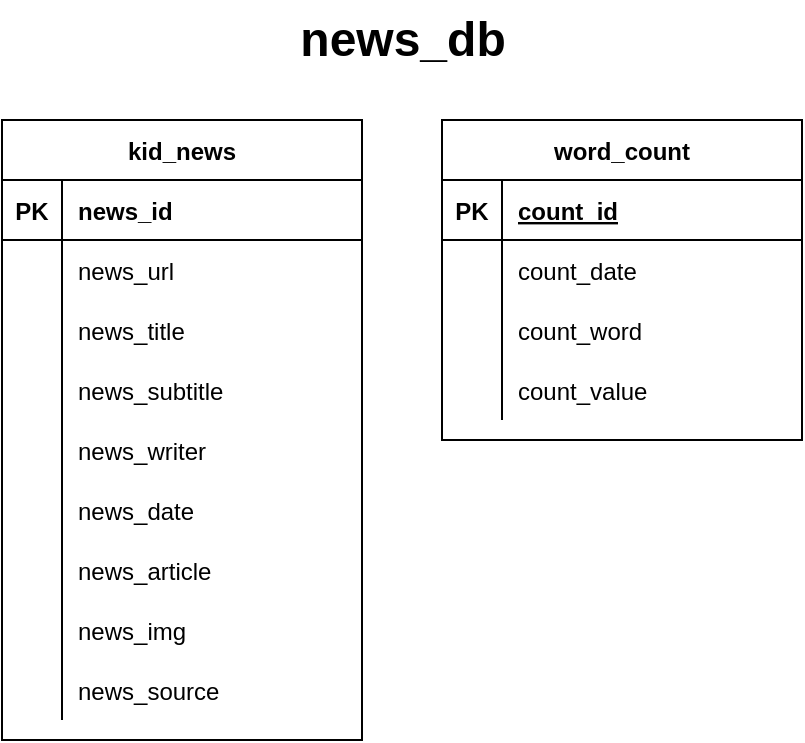 <mxfile version="16.5.6"><diagram id="rDD1hT0bPQsZpChjl3hB" name="Page-1"><mxGraphModel dx="1095" dy="770" grid="0" gridSize="10" guides="1" tooltips="1" connect="1" arrows="1" fold="1" page="1" pageScale="1" pageWidth="827" pageHeight="1169" math="0" shadow="0"><root><mxCell id="0"/><mxCell id="1" parent="0"/><mxCell id="wgizxLJCUUWPp1x4Cr-F-1" value="kid_news" style="shape=table;startSize=30;container=1;collapsible=1;childLayout=tableLayout;fixedRows=1;rowLines=0;fontStyle=1;align=center;resizeLast=1;" vertex="1" parent="1"><mxGeometry x="180" y="260" width="180" height="310" as="geometry"/></mxCell><mxCell id="wgizxLJCUUWPp1x4Cr-F-2" value="" style="shape=tableRow;horizontal=0;startSize=0;swimlaneHead=0;swimlaneBody=0;fillColor=none;collapsible=0;dropTarget=0;points=[[0,0.5],[1,0.5]];portConstraint=eastwest;top=0;left=0;right=0;bottom=1;" vertex="1" parent="wgizxLJCUUWPp1x4Cr-F-1"><mxGeometry y="30" width="180" height="30" as="geometry"/></mxCell><mxCell id="wgizxLJCUUWPp1x4Cr-F-3" value="PK" style="shape=partialRectangle;connectable=0;fillColor=none;top=0;left=0;bottom=0;right=0;fontStyle=1;overflow=hidden;" vertex="1" parent="wgizxLJCUUWPp1x4Cr-F-2"><mxGeometry width="30" height="30" as="geometry"><mxRectangle width="30" height="30" as="alternateBounds"/></mxGeometry></mxCell><mxCell id="wgizxLJCUUWPp1x4Cr-F-4" value="news_id" style="shape=partialRectangle;connectable=0;fillColor=none;top=0;left=0;bottom=0;right=0;align=left;spacingLeft=6;fontStyle=1;overflow=hidden;" vertex="1" parent="wgizxLJCUUWPp1x4Cr-F-2"><mxGeometry x="30" width="150" height="30" as="geometry"><mxRectangle width="150" height="30" as="alternateBounds"/></mxGeometry></mxCell><mxCell id="wgizxLJCUUWPp1x4Cr-F-5" value="" style="shape=tableRow;horizontal=0;startSize=0;swimlaneHead=0;swimlaneBody=0;fillColor=none;collapsible=0;dropTarget=0;points=[[0,0.5],[1,0.5]];portConstraint=eastwest;top=0;left=0;right=0;bottom=0;" vertex="1" parent="wgizxLJCUUWPp1x4Cr-F-1"><mxGeometry y="60" width="180" height="30" as="geometry"/></mxCell><mxCell id="wgizxLJCUUWPp1x4Cr-F-6" value="" style="shape=partialRectangle;connectable=0;fillColor=none;top=0;left=0;bottom=0;right=0;editable=1;overflow=hidden;" vertex="1" parent="wgizxLJCUUWPp1x4Cr-F-5"><mxGeometry width="30" height="30" as="geometry"><mxRectangle width="30" height="30" as="alternateBounds"/></mxGeometry></mxCell><mxCell id="wgizxLJCUUWPp1x4Cr-F-7" value="news_url" style="shape=partialRectangle;connectable=0;fillColor=none;top=0;left=0;bottom=0;right=0;align=left;spacingLeft=6;overflow=hidden;" vertex="1" parent="wgizxLJCUUWPp1x4Cr-F-5"><mxGeometry x="30" width="150" height="30" as="geometry"><mxRectangle width="150" height="30" as="alternateBounds"/></mxGeometry></mxCell><mxCell id="wgizxLJCUUWPp1x4Cr-F-8" value="" style="shape=tableRow;horizontal=0;startSize=0;swimlaneHead=0;swimlaneBody=0;fillColor=none;collapsible=0;dropTarget=0;points=[[0,0.5],[1,0.5]];portConstraint=eastwest;top=0;left=0;right=0;bottom=0;" vertex="1" parent="wgizxLJCUUWPp1x4Cr-F-1"><mxGeometry y="90" width="180" height="30" as="geometry"/></mxCell><mxCell id="wgizxLJCUUWPp1x4Cr-F-9" value="" style="shape=partialRectangle;connectable=0;fillColor=none;top=0;left=0;bottom=0;right=0;editable=1;overflow=hidden;" vertex="1" parent="wgizxLJCUUWPp1x4Cr-F-8"><mxGeometry width="30" height="30" as="geometry"><mxRectangle width="30" height="30" as="alternateBounds"/></mxGeometry></mxCell><mxCell id="wgizxLJCUUWPp1x4Cr-F-10" value="news_title" style="shape=partialRectangle;connectable=0;fillColor=none;top=0;left=0;bottom=0;right=0;align=left;spacingLeft=6;overflow=hidden;" vertex="1" parent="wgizxLJCUUWPp1x4Cr-F-8"><mxGeometry x="30" width="150" height="30" as="geometry"><mxRectangle width="150" height="30" as="alternateBounds"/></mxGeometry></mxCell><mxCell id="wgizxLJCUUWPp1x4Cr-F-11" value="" style="shape=tableRow;horizontal=0;startSize=0;swimlaneHead=0;swimlaneBody=0;fillColor=none;collapsible=0;dropTarget=0;points=[[0,0.5],[1,0.5]];portConstraint=eastwest;top=0;left=0;right=0;bottom=0;" vertex="1" parent="wgizxLJCUUWPp1x4Cr-F-1"><mxGeometry y="120" width="180" height="30" as="geometry"/></mxCell><mxCell id="wgizxLJCUUWPp1x4Cr-F-12" value="" style="shape=partialRectangle;connectable=0;fillColor=none;top=0;left=0;bottom=0;right=0;editable=1;overflow=hidden;" vertex="1" parent="wgizxLJCUUWPp1x4Cr-F-11"><mxGeometry width="30" height="30" as="geometry"><mxRectangle width="30" height="30" as="alternateBounds"/></mxGeometry></mxCell><mxCell id="wgizxLJCUUWPp1x4Cr-F-13" value="news_subtitle" style="shape=partialRectangle;connectable=0;fillColor=none;top=0;left=0;bottom=0;right=0;align=left;spacingLeft=6;overflow=hidden;" vertex="1" parent="wgizxLJCUUWPp1x4Cr-F-11"><mxGeometry x="30" width="150" height="30" as="geometry"><mxRectangle width="150" height="30" as="alternateBounds"/></mxGeometry></mxCell><mxCell id="wgizxLJCUUWPp1x4Cr-F-120" style="shape=tableRow;horizontal=0;startSize=0;swimlaneHead=0;swimlaneBody=0;fillColor=none;collapsible=0;dropTarget=0;points=[[0,0.5],[1,0.5]];portConstraint=eastwest;top=0;left=0;right=0;bottom=0;" vertex="1" parent="wgizxLJCUUWPp1x4Cr-F-1"><mxGeometry y="150" width="180" height="30" as="geometry"/></mxCell><mxCell id="wgizxLJCUUWPp1x4Cr-F-121" style="shape=partialRectangle;connectable=0;fillColor=none;top=0;left=0;bottom=0;right=0;editable=1;overflow=hidden;" vertex="1" parent="wgizxLJCUUWPp1x4Cr-F-120"><mxGeometry width="30" height="30" as="geometry"><mxRectangle width="30" height="30" as="alternateBounds"/></mxGeometry></mxCell><mxCell id="wgizxLJCUUWPp1x4Cr-F-122" value="news_writer" style="shape=partialRectangle;connectable=0;fillColor=none;top=0;left=0;bottom=0;right=0;align=left;spacingLeft=6;overflow=hidden;" vertex="1" parent="wgizxLJCUUWPp1x4Cr-F-120"><mxGeometry x="30" width="150" height="30" as="geometry"><mxRectangle width="150" height="30" as="alternateBounds"/></mxGeometry></mxCell><mxCell id="wgizxLJCUUWPp1x4Cr-F-117" style="shape=tableRow;horizontal=0;startSize=0;swimlaneHead=0;swimlaneBody=0;fillColor=none;collapsible=0;dropTarget=0;points=[[0,0.5],[1,0.5]];portConstraint=eastwest;top=0;left=0;right=0;bottom=0;" vertex="1" parent="wgizxLJCUUWPp1x4Cr-F-1"><mxGeometry y="180" width="180" height="30" as="geometry"/></mxCell><mxCell id="wgizxLJCUUWPp1x4Cr-F-118" style="shape=partialRectangle;connectable=0;fillColor=none;top=0;left=0;bottom=0;right=0;editable=1;overflow=hidden;" vertex="1" parent="wgizxLJCUUWPp1x4Cr-F-117"><mxGeometry width="30" height="30" as="geometry"><mxRectangle width="30" height="30" as="alternateBounds"/></mxGeometry></mxCell><mxCell id="wgizxLJCUUWPp1x4Cr-F-119" value="news_date" style="shape=partialRectangle;connectable=0;fillColor=none;top=0;left=0;bottom=0;right=0;align=left;spacingLeft=6;overflow=hidden;" vertex="1" parent="wgizxLJCUUWPp1x4Cr-F-117"><mxGeometry x="30" width="150" height="30" as="geometry"><mxRectangle width="150" height="30" as="alternateBounds"/></mxGeometry></mxCell><mxCell id="wgizxLJCUUWPp1x4Cr-F-114" style="shape=tableRow;horizontal=0;startSize=0;swimlaneHead=0;swimlaneBody=0;fillColor=none;collapsible=0;dropTarget=0;points=[[0,0.5],[1,0.5]];portConstraint=eastwest;top=0;left=0;right=0;bottom=0;" vertex="1" parent="wgizxLJCUUWPp1x4Cr-F-1"><mxGeometry y="210" width="180" height="30" as="geometry"/></mxCell><mxCell id="wgizxLJCUUWPp1x4Cr-F-115" style="shape=partialRectangle;connectable=0;fillColor=none;top=0;left=0;bottom=0;right=0;editable=1;overflow=hidden;" vertex="1" parent="wgizxLJCUUWPp1x4Cr-F-114"><mxGeometry width="30" height="30" as="geometry"><mxRectangle width="30" height="30" as="alternateBounds"/></mxGeometry></mxCell><mxCell id="wgizxLJCUUWPp1x4Cr-F-116" value="news_article" style="shape=partialRectangle;connectable=0;fillColor=none;top=0;left=0;bottom=0;right=0;align=left;spacingLeft=6;overflow=hidden;" vertex="1" parent="wgizxLJCUUWPp1x4Cr-F-114"><mxGeometry x="30" width="150" height="30" as="geometry"><mxRectangle width="150" height="30" as="alternateBounds"/></mxGeometry></mxCell><mxCell id="wgizxLJCUUWPp1x4Cr-F-111" style="shape=tableRow;horizontal=0;startSize=0;swimlaneHead=0;swimlaneBody=0;fillColor=none;collapsible=0;dropTarget=0;points=[[0,0.5],[1,0.5]];portConstraint=eastwest;top=0;left=0;right=0;bottom=0;" vertex="1" parent="wgizxLJCUUWPp1x4Cr-F-1"><mxGeometry y="240" width="180" height="30" as="geometry"/></mxCell><mxCell id="wgizxLJCUUWPp1x4Cr-F-112" style="shape=partialRectangle;connectable=0;fillColor=none;top=0;left=0;bottom=0;right=0;editable=1;overflow=hidden;" vertex="1" parent="wgizxLJCUUWPp1x4Cr-F-111"><mxGeometry width="30" height="30" as="geometry"><mxRectangle width="30" height="30" as="alternateBounds"/></mxGeometry></mxCell><mxCell id="wgizxLJCUUWPp1x4Cr-F-113" value="news_img" style="shape=partialRectangle;connectable=0;fillColor=none;top=0;left=0;bottom=0;right=0;align=left;spacingLeft=6;overflow=hidden;" vertex="1" parent="wgizxLJCUUWPp1x4Cr-F-111"><mxGeometry x="30" width="150" height="30" as="geometry"><mxRectangle width="150" height="30" as="alternateBounds"/></mxGeometry></mxCell><mxCell id="wgizxLJCUUWPp1x4Cr-F-108" style="shape=tableRow;horizontal=0;startSize=0;swimlaneHead=0;swimlaneBody=0;fillColor=none;collapsible=0;dropTarget=0;points=[[0,0.5],[1,0.5]];portConstraint=eastwest;top=0;left=0;right=0;bottom=0;" vertex="1" parent="wgizxLJCUUWPp1x4Cr-F-1"><mxGeometry y="270" width="180" height="30" as="geometry"/></mxCell><mxCell id="wgizxLJCUUWPp1x4Cr-F-109" style="shape=partialRectangle;connectable=0;fillColor=none;top=0;left=0;bottom=0;right=0;editable=1;overflow=hidden;" vertex="1" parent="wgizxLJCUUWPp1x4Cr-F-108"><mxGeometry width="30" height="30" as="geometry"><mxRectangle width="30" height="30" as="alternateBounds"/></mxGeometry></mxCell><mxCell id="wgizxLJCUUWPp1x4Cr-F-110" value="news_source" style="shape=partialRectangle;connectable=0;fillColor=none;top=0;left=0;bottom=0;right=0;align=left;spacingLeft=6;overflow=hidden;" vertex="1" parent="wgizxLJCUUWPp1x4Cr-F-108"><mxGeometry x="30" width="150" height="30" as="geometry"><mxRectangle width="150" height="30" as="alternateBounds"/></mxGeometry></mxCell><mxCell id="wgizxLJCUUWPp1x4Cr-F-27" value="word_count" style="shape=table;startSize=30;container=1;collapsible=1;childLayout=tableLayout;fixedRows=1;rowLines=0;fontStyle=1;align=center;resizeLast=1;" vertex="1" parent="1"><mxGeometry x="400" y="260" width="180" height="160" as="geometry"/></mxCell><mxCell id="wgizxLJCUUWPp1x4Cr-F-28" value="" style="shape=tableRow;horizontal=0;startSize=0;swimlaneHead=0;swimlaneBody=0;fillColor=none;collapsible=0;dropTarget=0;points=[[0,0.5],[1,0.5]];portConstraint=eastwest;top=0;left=0;right=0;bottom=1;" vertex="1" parent="wgizxLJCUUWPp1x4Cr-F-27"><mxGeometry y="30" width="180" height="30" as="geometry"/></mxCell><mxCell id="wgizxLJCUUWPp1x4Cr-F-29" value="PK" style="shape=partialRectangle;connectable=0;fillColor=none;top=0;left=0;bottom=0;right=0;fontStyle=1;overflow=hidden;" vertex="1" parent="wgizxLJCUUWPp1x4Cr-F-28"><mxGeometry width="30" height="30" as="geometry"><mxRectangle width="30" height="30" as="alternateBounds"/></mxGeometry></mxCell><mxCell id="wgizxLJCUUWPp1x4Cr-F-30" value="count_id" style="shape=partialRectangle;connectable=0;fillColor=none;top=0;left=0;bottom=0;right=0;align=left;spacingLeft=6;fontStyle=5;overflow=hidden;" vertex="1" parent="wgizxLJCUUWPp1x4Cr-F-28"><mxGeometry x="30" width="150" height="30" as="geometry"><mxRectangle width="150" height="30" as="alternateBounds"/></mxGeometry></mxCell><mxCell id="wgizxLJCUUWPp1x4Cr-F-31" value="" style="shape=tableRow;horizontal=0;startSize=0;swimlaneHead=0;swimlaneBody=0;fillColor=none;collapsible=0;dropTarget=0;points=[[0,0.5],[1,0.5]];portConstraint=eastwest;top=0;left=0;right=0;bottom=0;" vertex="1" parent="wgizxLJCUUWPp1x4Cr-F-27"><mxGeometry y="60" width="180" height="30" as="geometry"/></mxCell><mxCell id="wgizxLJCUUWPp1x4Cr-F-32" value="" style="shape=partialRectangle;connectable=0;fillColor=none;top=0;left=0;bottom=0;right=0;editable=1;overflow=hidden;" vertex="1" parent="wgizxLJCUUWPp1x4Cr-F-31"><mxGeometry width="30" height="30" as="geometry"><mxRectangle width="30" height="30" as="alternateBounds"/></mxGeometry></mxCell><mxCell id="wgizxLJCUUWPp1x4Cr-F-33" value="count_date" style="shape=partialRectangle;connectable=0;fillColor=none;top=0;left=0;bottom=0;right=0;align=left;spacingLeft=6;overflow=hidden;" vertex="1" parent="wgizxLJCUUWPp1x4Cr-F-31"><mxGeometry x="30" width="150" height="30" as="geometry"><mxRectangle width="150" height="30" as="alternateBounds"/></mxGeometry></mxCell><mxCell id="wgizxLJCUUWPp1x4Cr-F-34" value="" style="shape=tableRow;horizontal=0;startSize=0;swimlaneHead=0;swimlaneBody=0;fillColor=none;collapsible=0;dropTarget=0;points=[[0,0.5],[1,0.5]];portConstraint=eastwest;top=0;left=0;right=0;bottom=0;" vertex="1" parent="wgizxLJCUUWPp1x4Cr-F-27"><mxGeometry y="90" width="180" height="30" as="geometry"/></mxCell><mxCell id="wgizxLJCUUWPp1x4Cr-F-35" value="" style="shape=partialRectangle;connectable=0;fillColor=none;top=0;left=0;bottom=0;right=0;editable=1;overflow=hidden;" vertex="1" parent="wgizxLJCUUWPp1x4Cr-F-34"><mxGeometry width="30" height="30" as="geometry"><mxRectangle width="30" height="30" as="alternateBounds"/></mxGeometry></mxCell><mxCell id="wgizxLJCUUWPp1x4Cr-F-36" value="count_word" style="shape=partialRectangle;connectable=0;fillColor=none;top=0;left=0;bottom=0;right=0;align=left;spacingLeft=6;overflow=hidden;" vertex="1" parent="wgizxLJCUUWPp1x4Cr-F-34"><mxGeometry x="30" width="150" height="30" as="geometry"><mxRectangle width="150" height="30" as="alternateBounds"/></mxGeometry></mxCell><mxCell id="wgizxLJCUUWPp1x4Cr-F-37" value="" style="shape=tableRow;horizontal=0;startSize=0;swimlaneHead=0;swimlaneBody=0;fillColor=none;collapsible=0;dropTarget=0;points=[[0,0.5],[1,0.5]];portConstraint=eastwest;top=0;left=0;right=0;bottom=0;" vertex="1" parent="wgizxLJCUUWPp1x4Cr-F-27"><mxGeometry y="120" width="180" height="30" as="geometry"/></mxCell><mxCell id="wgizxLJCUUWPp1x4Cr-F-38" value="" style="shape=partialRectangle;connectable=0;fillColor=none;top=0;left=0;bottom=0;right=0;editable=1;overflow=hidden;" vertex="1" parent="wgizxLJCUUWPp1x4Cr-F-37"><mxGeometry width="30" height="30" as="geometry"><mxRectangle width="30" height="30" as="alternateBounds"/></mxGeometry></mxCell><mxCell id="wgizxLJCUUWPp1x4Cr-F-39" value="count_value" style="shape=partialRectangle;connectable=0;fillColor=none;top=0;left=0;bottom=0;right=0;align=left;spacingLeft=6;overflow=hidden;" vertex="1" parent="wgizxLJCUUWPp1x4Cr-F-37"><mxGeometry x="30" width="150" height="30" as="geometry"><mxRectangle width="150" height="30" as="alternateBounds"/></mxGeometry></mxCell><mxCell id="wgizxLJCUUWPp1x4Cr-F-41" value="news_db" style="text;strokeColor=none;fillColor=none;html=1;fontSize=24;fontStyle=1;verticalAlign=middle;align=center;" vertex="1" parent="1"><mxGeometry x="330" y="200" width="100" height="40" as="geometry"/></mxCell></root></mxGraphModel></diagram></mxfile>